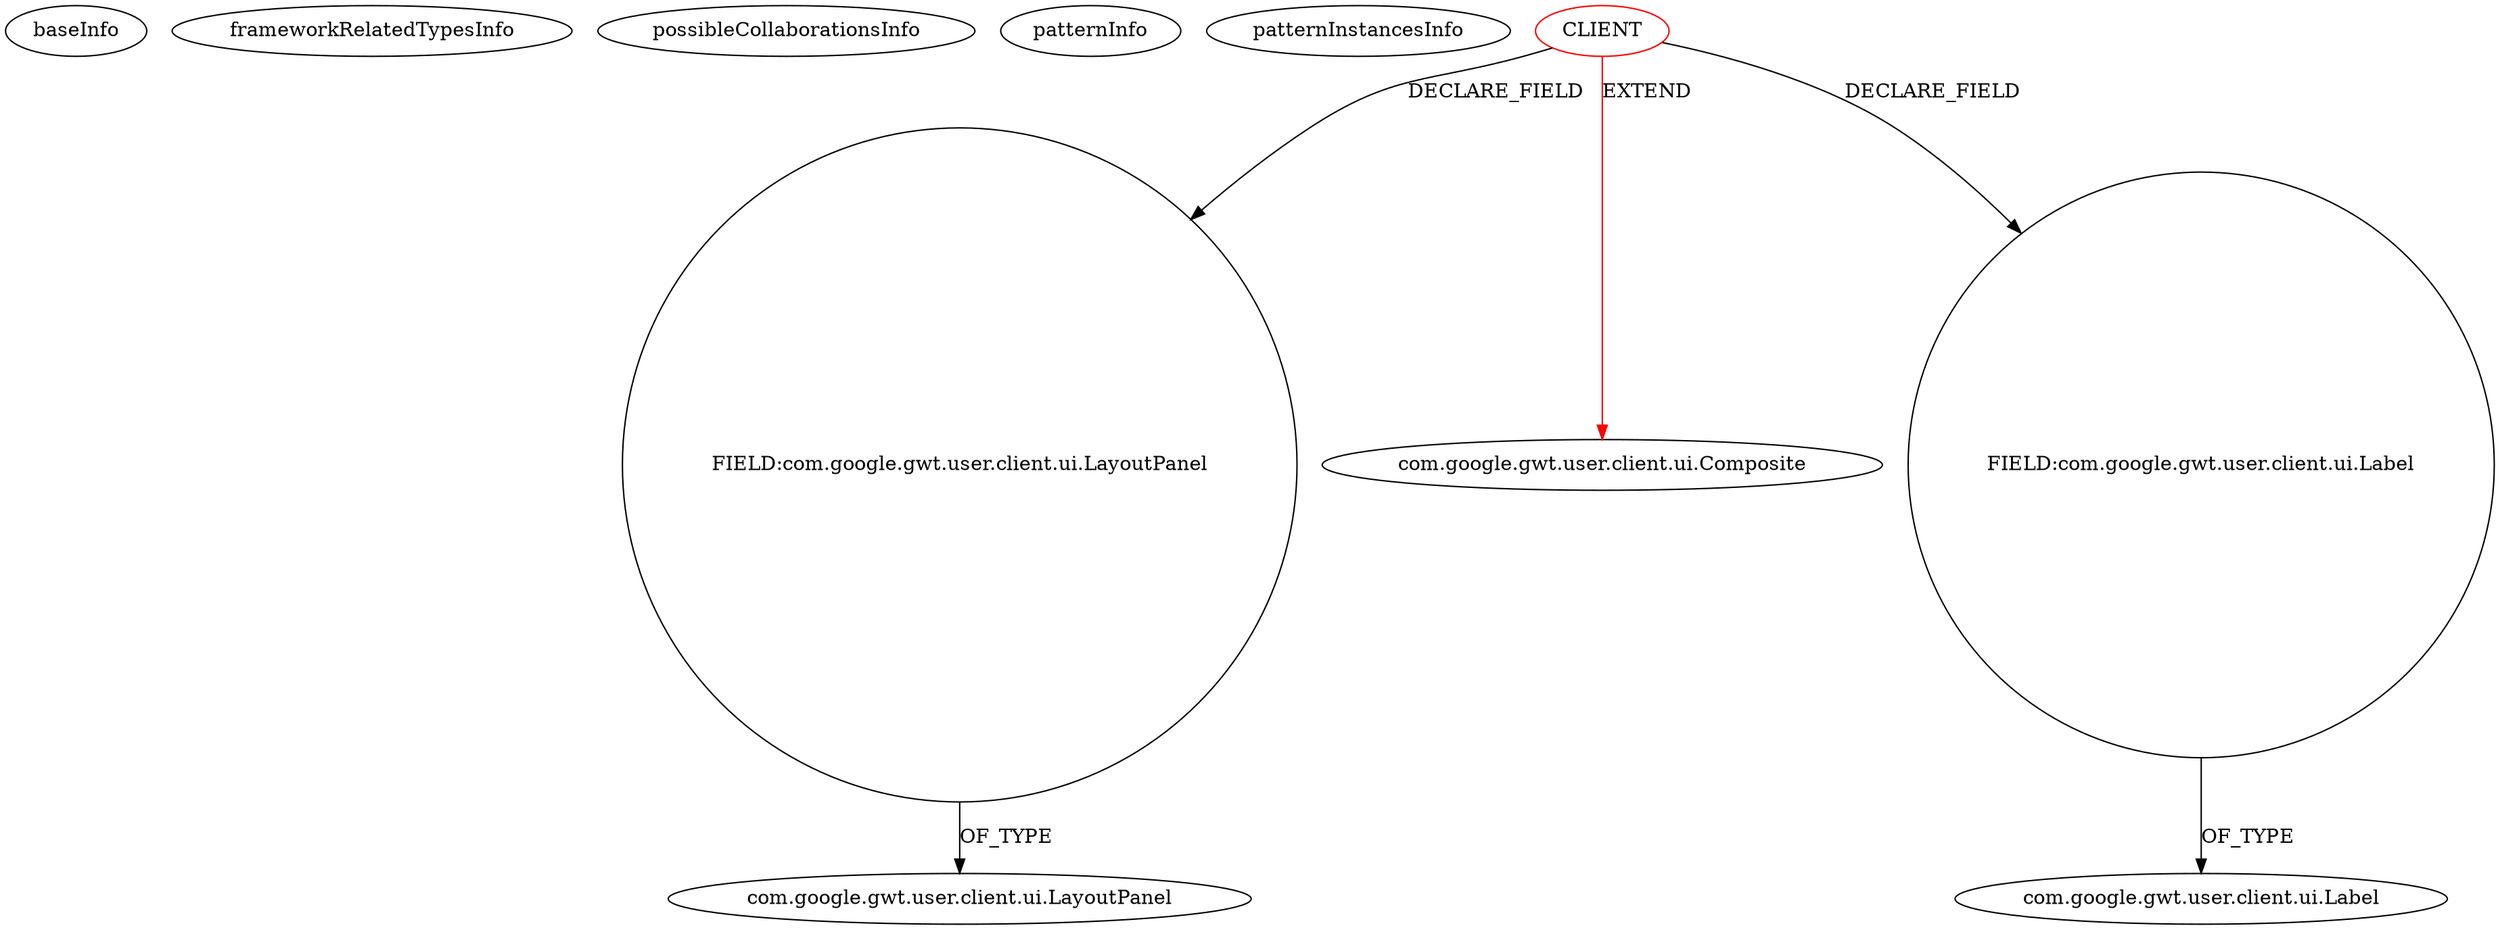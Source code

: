 digraph {
baseInfo[graphId=1241,category="pattern",isAnonymous=false,possibleRelation=false]
frameworkRelatedTypesInfo[0="com.google.gwt.user.client.ui.Composite"]
possibleCollaborationsInfo[]
patternInfo[frequency=2.0,patternRootClient=0]
patternInstancesInfo[0="daonb-obudget~/daonb-obudget/obudget-master/src/client/src/org/obudget/client/TimeLineCharter.java~TimeLineCharter~1143",1="nextinterfaces-next~/nextinterfaces-next/next-master/src/next/i/view/widgets/XTextField.java~XTextField~4227"]
4[label="FIELD:com.google.gwt.user.client.ui.LayoutPanel",vertexType="FIELD_DECLARATION",isFrameworkType=false,shape=circle]
0[label="CLIENT",vertexType="ROOT_CLIENT_CLASS_DECLARATION",isFrameworkType=false,color=red]
1[label="com.google.gwt.user.client.ui.Composite",vertexType="FRAMEWORK_CLASS_TYPE",isFrameworkType=false]
2[label="FIELD:com.google.gwt.user.client.ui.Label",vertexType="FIELD_DECLARATION",isFrameworkType=false,shape=circle]
5[label="com.google.gwt.user.client.ui.LayoutPanel",vertexType="FRAMEWORK_CLASS_TYPE",isFrameworkType=false]
3[label="com.google.gwt.user.client.ui.Label",vertexType="FRAMEWORK_CLASS_TYPE",isFrameworkType=false]
4->5[label="OF_TYPE"]
0->4[label="DECLARE_FIELD"]
0->1[label="EXTEND",color=red]
2->3[label="OF_TYPE"]
0->2[label="DECLARE_FIELD"]
}
